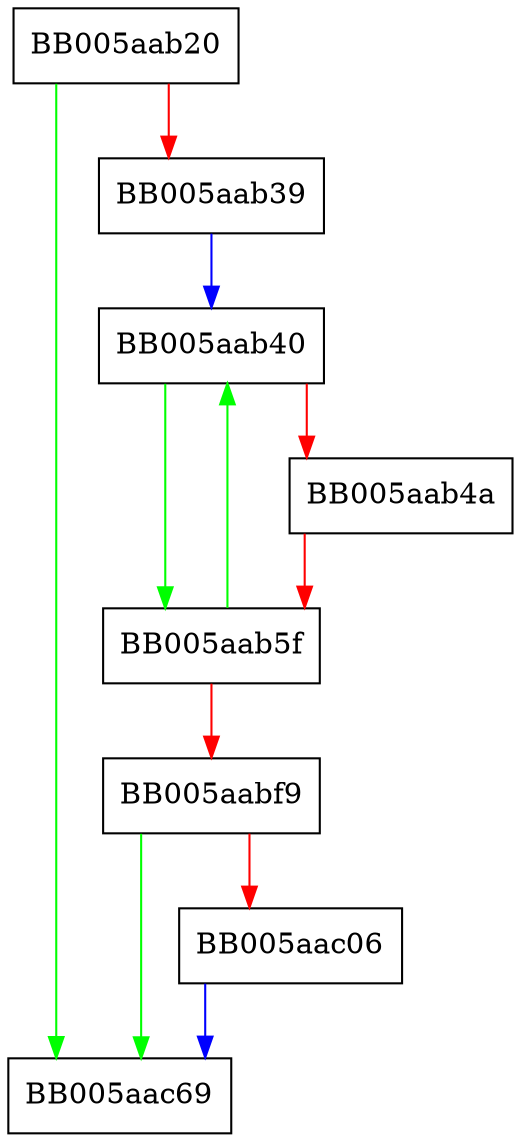digraph OSSL_ERR_STATE_save {
  node [shape="box"];
  graph [splines=ortho];
  BB005aab20 -> BB005aac69 [color="green"];
  BB005aab20 -> BB005aab39 [color="red"];
  BB005aab39 -> BB005aab40 [color="blue"];
  BB005aab40 -> BB005aab5f [color="green"];
  BB005aab40 -> BB005aab4a [color="red"];
  BB005aab4a -> BB005aab5f [color="red"];
  BB005aab5f -> BB005aab40 [color="green"];
  BB005aab5f -> BB005aabf9 [color="red"];
  BB005aabf9 -> BB005aac69 [color="green"];
  BB005aabf9 -> BB005aac06 [color="red"];
  BB005aac06 -> BB005aac69 [color="blue"];
}